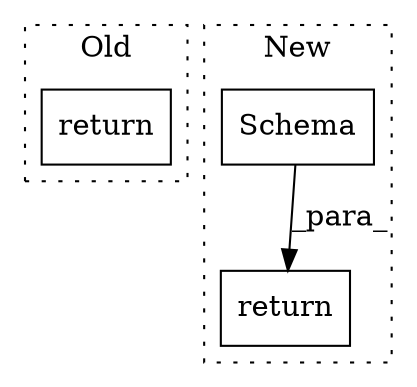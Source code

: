 digraph G {
subgraph cluster0 {
1 [label="return" a="41" s="5434" l="7" shape="box"];
label = "Old";
style="dotted";
}
subgraph cluster1 {
2 [label="Schema" a="32" s="5595,5711" l="7,1" shape="box"];
3 [label="return" a="41" s="5555" l="7" shape="box"];
label = "New";
style="dotted";
}
2 -> 3 [label="_para_"];
}